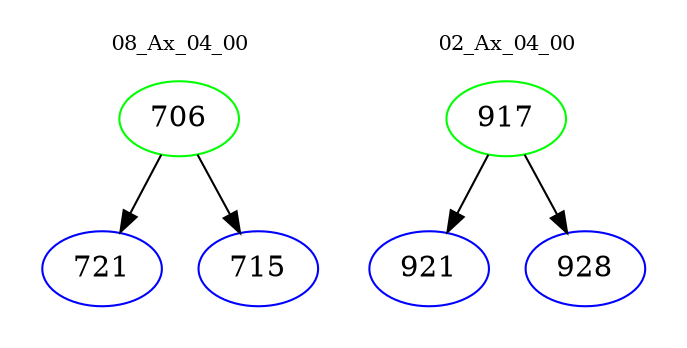 digraph{
subgraph cluster_0 {
color = white
label = "08_Ax_04_00";
fontsize=10;
T0_706 [label="706", color="green"]
T0_706 -> T0_721 [color="black"]
T0_721 [label="721", color="blue"]
T0_706 -> T0_715 [color="black"]
T0_715 [label="715", color="blue"]
}
subgraph cluster_1 {
color = white
label = "02_Ax_04_00";
fontsize=10;
T1_917 [label="917", color="green"]
T1_917 -> T1_921 [color="black"]
T1_921 [label="921", color="blue"]
T1_917 -> T1_928 [color="black"]
T1_928 [label="928", color="blue"]
}
}

